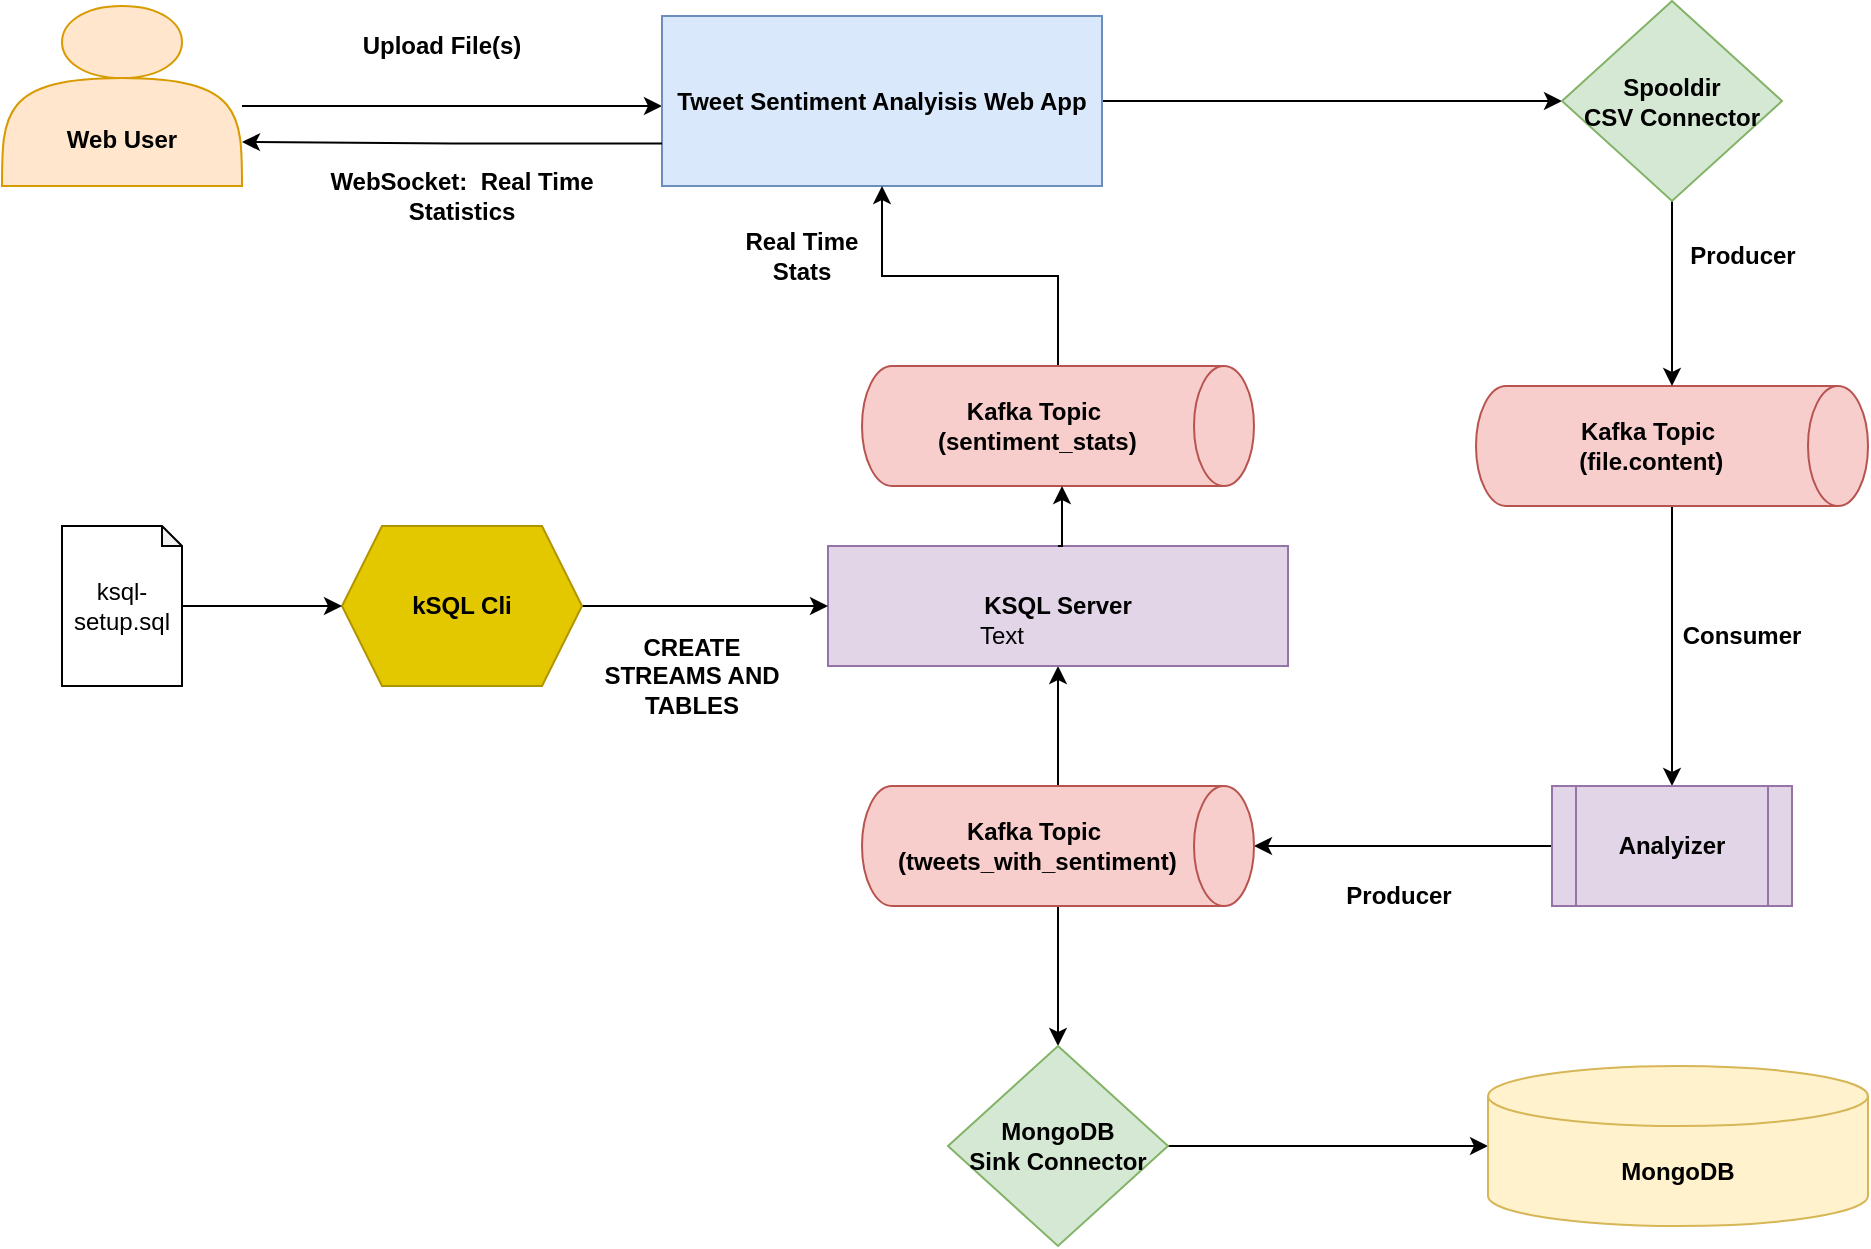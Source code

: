 <mxfile version="24.5.5" type="device">
  <diagram name="Page-1" id="sgXimkguXsqOlDFB3mqH">
    <mxGraphModel dx="1394" dy="931" grid="1" gridSize="10" guides="1" tooltips="1" connect="1" arrows="1" fold="1" page="1" pageScale="1" pageWidth="827" pageHeight="1169" math="0" shadow="0">
      <root>
        <mxCell id="0" />
        <mxCell id="1" parent="0" />
        <mxCell id="HM_qL1V58roUP5xrYS33-10" value="" style="edgeStyle=orthogonalEdgeStyle;rounded=0;orthogonalLoop=1;jettySize=auto;html=1;labelBackgroundColor=none;fontColor=default;" edge="1" parent="1" source="HM_qL1V58roUP5xrYS33-8" target="HM_qL1V58roUP5xrYS33-9">
          <mxGeometry relative="1" as="geometry">
            <Array as="points">
              <mxPoint x="210" y="230" />
              <mxPoint x="210" y="230" />
            </Array>
          </mxGeometry>
        </mxCell>
        <mxCell id="HM_qL1V58roUP5xrYS33-8" value="&lt;div&gt;&lt;br&gt;&lt;/div&gt;&lt;div&gt;&lt;br&gt;&lt;/div&gt;&lt;div&gt;&lt;br&gt;&lt;/div&gt;&lt;div&gt;Web User&lt;/div&gt;" style="shape=actor;whiteSpace=wrap;html=1;labelBackgroundColor=none;fillColor=#ffe6cc;strokeColor=#d79b00;fontStyle=1" vertex="1" parent="1">
          <mxGeometry x="60" y="180" width="120" height="90" as="geometry" />
        </mxCell>
        <mxCell id="HM_qL1V58roUP5xrYS33-27" style="edgeStyle=orthogonalEdgeStyle;rounded=0;orthogonalLoop=1;jettySize=auto;html=1;entryX=0;entryY=0.5;entryDx=0;entryDy=0;" edge="1" parent="1" source="HM_qL1V58roUP5xrYS33-9" target="HM_qL1V58roUP5xrYS33-19">
          <mxGeometry relative="1" as="geometry" />
        </mxCell>
        <mxCell id="HM_qL1V58roUP5xrYS33-9" value="Tweet Sentiment Analyisis Web App" style="whiteSpace=wrap;html=1;labelBackgroundColor=none;fillColor=#dae8fc;strokeColor=#6c8ebf;fontStyle=1" vertex="1" parent="1">
          <mxGeometry x="390" y="185" width="220" height="85" as="geometry" />
        </mxCell>
        <mxCell id="HM_qL1V58roUP5xrYS33-12" style="edgeStyle=orthogonalEdgeStyle;rounded=0;orthogonalLoop=1;jettySize=auto;html=1;exitX=0;exitY=0.75;exitDx=0;exitDy=0;labelBackgroundColor=none;fontColor=default;" edge="1" parent="1" source="HM_qL1V58roUP5xrYS33-9">
          <mxGeometry relative="1" as="geometry">
            <mxPoint x="180" y="248" as="targetPoint" />
          </mxGeometry>
        </mxCell>
        <mxCell id="HM_qL1V58roUP5xrYS33-14" value="Upload File(s)" style="text;html=1;align=center;verticalAlign=middle;whiteSpace=wrap;rounded=0;labelBackgroundColor=none;fontStyle=1" vertex="1" parent="1">
          <mxGeometry x="210" y="185" width="140" height="30" as="geometry" />
        </mxCell>
        <mxCell id="HM_qL1V58roUP5xrYS33-15" value="WebSocket:&amp;nbsp; Real Time Statistics" style="text;html=1;align=center;verticalAlign=middle;whiteSpace=wrap;rounded=0;labelBackgroundColor=none;fontStyle=1" vertex="1" parent="1">
          <mxGeometry x="220" y="260" width="140" height="30" as="geometry" />
        </mxCell>
        <mxCell id="HM_qL1V58roUP5xrYS33-22" value="" style="edgeStyle=orthogonalEdgeStyle;rounded=0;orthogonalLoop=1;jettySize=auto;html=1;" edge="1" parent="1" source="HM_qL1V58roUP5xrYS33-18" target="HM_qL1V58roUP5xrYS33-21">
          <mxGeometry relative="1" as="geometry" />
        </mxCell>
        <mxCell id="HM_qL1V58roUP5xrYS33-18" value="Kafka Topic&lt;div&gt;&amp;nbsp; (file.content)&amp;nbsp;&lt;/div&gt;" style="shape=cylinder3;whiteSpace=wrap;html=1;boundedLbl=1;backgroundOutline=1;size=15;direction=south;fillColor=#f8cecc;strokeColor=#b85450;fontStyle=1" vertex="1" parent="1">
          <mxGeometry x="797" y="370" width="196" height="60" as="geometry" />
        </mxCell>
        <mxCell id="HM_qL1V58roUP5xrYS33-28" value="" style="edgeStyle=orthogonalEdgeStyle;rounded=0;orthogonalLoop=1;jettySize=auto;html=1;" edge="1" parent="1" source="HM_qL1V58roUP5xrYS33-19" target="HM_qL1V58roUP5xrYS33-18">
          <mxGeometry relative="1" as="geometry" />
        </mxCell>
        <mxCell id="HM_qL1V58roUP5xrYS33-19" value="Spooldir&lt;div&gt;CSV Connector&lt;/div&gt;" style="rhombus;whiteSpace=wrap;html=1;fontStyle=1;fillColor=#d5e8d4;strokeColor=#82b366;" vertex="1" parent="1">
          <mxGeometry x="840" y="177.5" width="110" height="100" as="geometry" />
        </mxCell>
        <mxCell id="HM_qL1V58roUP5xrYS33-24" value="" style="edgeStyle=orthogonalEdgeStyle;rounded=0;orthogonalLoop=1;jettySize=auto;html=1;" edge="1" parent="1" source="HM_qL1V58roUP5xrYS33-21" target="HM_qL1V58roUP5xrYS33-23">
          <mxGeometry relative="1" as="geometry" />
        </mxCell>
        <mxCell id="HM_qL1V58roUP5xrYS33-21" value="Analyizer" style="shape=process;whiteSpace=wrap;html=1;backgroundOutline=1;fillColor=#e1d5e7;strokeColor=#9673a6;fontStyle=1" vertex="1" parent="1">
          <mxGeometry x="835" y="570" width="120" height="60" as="geometry" />
        </mxCell>
        <mxCell id="HM_qL1V58roUP5xrYS33-26" value="" style="edgeStyle=orthogonalEdgeStyle;rounded=0;orthogonalLoop=1;jettySize=auto;html=1;" edge="1" parent="1" source="HM_qL1V58roUP5xrYS33-23" target="HM_qL1V58roUP5xrYS33-25">
          <mxGeometry relative="1" as="geometry" />
        </mxCell>
        <mxCell id="HM_qL1V58roUP5xrYS33-30" value="" style="edgeStyle=orthogonalEdgeStyle;rounded=0;orthogonalLoop=1;jettySize=auto;html=1;" edge="1" parent="1" source="HM_qL1V58roUP5xrYS33-23" target="HM_qL1V58roUP5xrYS33-29">
          <mxGeometry relative="1" as="geometry" />
        </mxCell>
        <mxCell id="HM_qL1V58roUP5xrYS33-23" value="Kafka Topic&lt;div&gt;&amp;nbsp; (tweets_with_sentiment)&amp;nbsp;&lt;/div&gt;" style="shape=cylinder3;whiteSpace=wrap;html=1;boundedLbl=1;backgroundOutline=1;size=15;direction=south;fillColor=#f8cecc;strokeColor=#b85450;fontStyle=1" vertex="1" parent="1">
          <mxGeometry x="490" y="570" width="196" height="60" as="geometry" />
        </mxCell>
        <mxCell id="HM_qL1V58roUP5xrYS33-44" style="edgeStyle=orthogonalEdgeStyle;rounded=0;orthogonalLoop=1;jettySize=auto;html=1;" edge="1" parent="1" source="HM_qL1V58roUP5xrYS33-25" target="HM_qL1V58roUP5xrYS33-43">
          <mxGeometry relative="1" as="geometry" />
        </mxCell>
        <mxCell id="HM_qL1V58roUP5xrYS33-25" value="MongoDB&lt;div&gt;Sink Connector&lt;/div&gt;" style="rhombus;whiteSpace=wrap;html=1;fillColor=#d5e8d4;strokeColor=#82b366;fontStyle=1" vertex="1" parent="1">
          <mxGeometry x="533" y="700" width="110" height="100" as="geometry" />
        </mxCell>
        <mxCell id="HM_qL1V58roUP5xrYS33-29" value="KSQL Server" style="whiteSpace=wrap;html=1;fillColor=#e1d5e7;strokeColor=#9673a6;fontStyle=1" vertex="1" parent="1">
          <mxGeometry x="473" y="450" width="230" height="60" as="geometry" />
        </mxCell>
        <mxCell id="HM_qL1V58roUP5xrYS33-33" value="Real Time Stats" style="text;html=1;align=center;verticalAlign=middle;whiteSpace=wrap;rounded=0;fontStyle=1" vertex="1" parent="1">
          <mxGeometry x="430" y="290" width="60" height="30" as="geometry" />
        </mxCell>
        <mxCell id="HM_qL1V58roUP5xrYS33-36" value="Consumer" style="text;html=1;align=center;verticalAlign=middle;whiteSpace=wrap;rounded=0;fontStyle=1" vertex="1" parent="1">
          <mxGeometry x="900" y="480" width="60" height="30" as="geometry" />
        </mxCell>
        <mxCell id="HM_qL1V58roUP5xrYS33-37" value="Producer" style="text;html=1;align=center;verticalAlign=middle;whiteSpace=wrap;rounded=0;fontStyle=1" vertex="1" parent="1">
          <mxGeometry x="720" y="610" width="77" height="30" as="geometry" />
        </mxCell>
        <mxCell id="HM_qL1V58roUP5xrYS33-41" value="Producer" style="text;html=1;align=center;verticalAlign=middle;whiteSpace=wrap;rounded=0;fontStyle=1" vertex="1" parent="1">
          <mxGeometry x="891.5" y="290" width="77" height="30" as="geometry" />
        </mxCell>
        <mxCell id="HM_qL1V58roUP5xrYS33-43" value="MongoDB" style="shape=cylinder3;whiteSpace=wrap;html=1;boundedLbl=1;backgroundOutline=1;size=15;fillColor=#fff2cc;strokeColor=#d6b656;fontStyle=1" vertex="1" parent="1">
          <mxGeometry x="803" y="710" width="190" height="80" as="geometry" />
        </mxCell>
        <mxCell id="HM_qL1V58roUP5xrYS33-49" style="edgeStyle=orthogonalEdgeStyle;rounded=0;orthogonalLoop=1;jettySize=auto;html=1;entryX=0;entryY=0.5;entryDx=0;entryDy=0;" edge="1" parent="1" source="HM_qL1V58roUP5xrYS33-45" target="HM_qL1V58roUP5xrYS33-29">
          <mxGeometry relative="1" as="geometry" />
        </mxCell>
        <mxCell id="HM_qL1V58roUP5xrYS33-45" value="kSQL Cli" style="shape=hexagon;perimeter=hexagonPerimeter2;whiteSpace=wrap;html=1;fixedSize=1;fillColor=#e3c800;strokeColor=#B09500;fontStyle=1;fontColor=#000000;" vertex="1" parent="1">
          <mxGeometry x="230" y="440" width="120" height="80" as="geometry" />
        </mxCell>
        <mxCell id="HM_qL1V58roUP5xrYS33-47" value="CREATE STREAMS AND TABLES" style="text;html=1;align=center;verticalAlign=middle;whiteSpace=wrap;rounded=0;fontStyle=1" vertex="1" parent="1">
          <mxGeometry x="350" y="500" width="110" height="30" as="geometry" />
        </mxCell>
        <mxCell id="HM_qL1V58roUP5xrYS33-50" value="Text" style="text;html=1;align=center;verticalAlign=middle;whiteSpace=wrap;rounded=0;" vertex="1" parent="1">
          <mxGeometry x="530" y="480" width="60" height="30" as="geometry" />
        </mxCell>
        <mxCell id="HM_qL1V58roUP5xrYS33-52" value="" style="edgeStyle=orthogonalEdgeStyle;rounded=0;orthogonalLoop=1;jettySize=auto;html=1;" edge="1" parent="1" source="HM_qL1V58roUP5xrYS33-51" target="HM_qL1V58roUP5xrYS33-45">
          <mxGeometry relative="1" as="geometry" />
        </mxCell>
        <mxCell id="HM_qL1V58roUP5xrYS33-51" value="ksql-setup.sql" style="shape=note;whiteSpace=wrap;html=1;backgroundOutline=1;darkOpacity=0.05;size=10;" vertex="1" parent="1">
          <mxGeometry x="90" y="440" width="60" height="80" as="geometry" />
        </mxCell>
        <mxCell id="HM_qL1V58roUP5xrYS33-57" value="" style="edgeStyle=orthogonalEdgeStyle;rounded=0;orthogonalLoop=1;jettySize=auto;html=1;" edge="1" parent="1" source="HM_qL1V58roUP5xrYS33-54" target="HM_qL1V58roUP5xrYS33-9">
          <mxGeometry relative="1" as="geometry" />
        </mxCell>
        <mxCell id="HM_qL1V58roUP5xrYS33-54" value="Kafka Topic&lt;div&gt;&amp;nbsp; (sentiment_stats)&amp;nbsp;&lt;/div&gt;" style="shape=cylinder3;whiteSpace=wrap;html=1;boundedLbl=1;backgroundOutline=1;size=15;direction=south;fillColor=#f8cecc;strokeColor=#b85450;fontStyle=1" vertex="1" parent="1">
          <mxGeometry x="490" y="360" width="196" height="60" as="geometry" />
        </mxCell>
        <mxCell id="HM_qL1V58roUP5xrYS33-56" style="edgeStyle=orthogonalEdgeStyle;rounded=0;orthogonalLoop=1;jettySize=auto;html=1;exitX=0.5;exitY=0;exitDx=0;exitDy=0;" edge="1" parent="1" source="HM_qL1V58roUP5xrYS33-29">
          <mxGeometry relative="1" as="geometry">
            <mxPoint x="590" y="420" as="targetPoint" />
          </mxGeometry>
        </mxCell>
      </root>
    </mxGraphModel>
  </diagram>
</mxfile>
